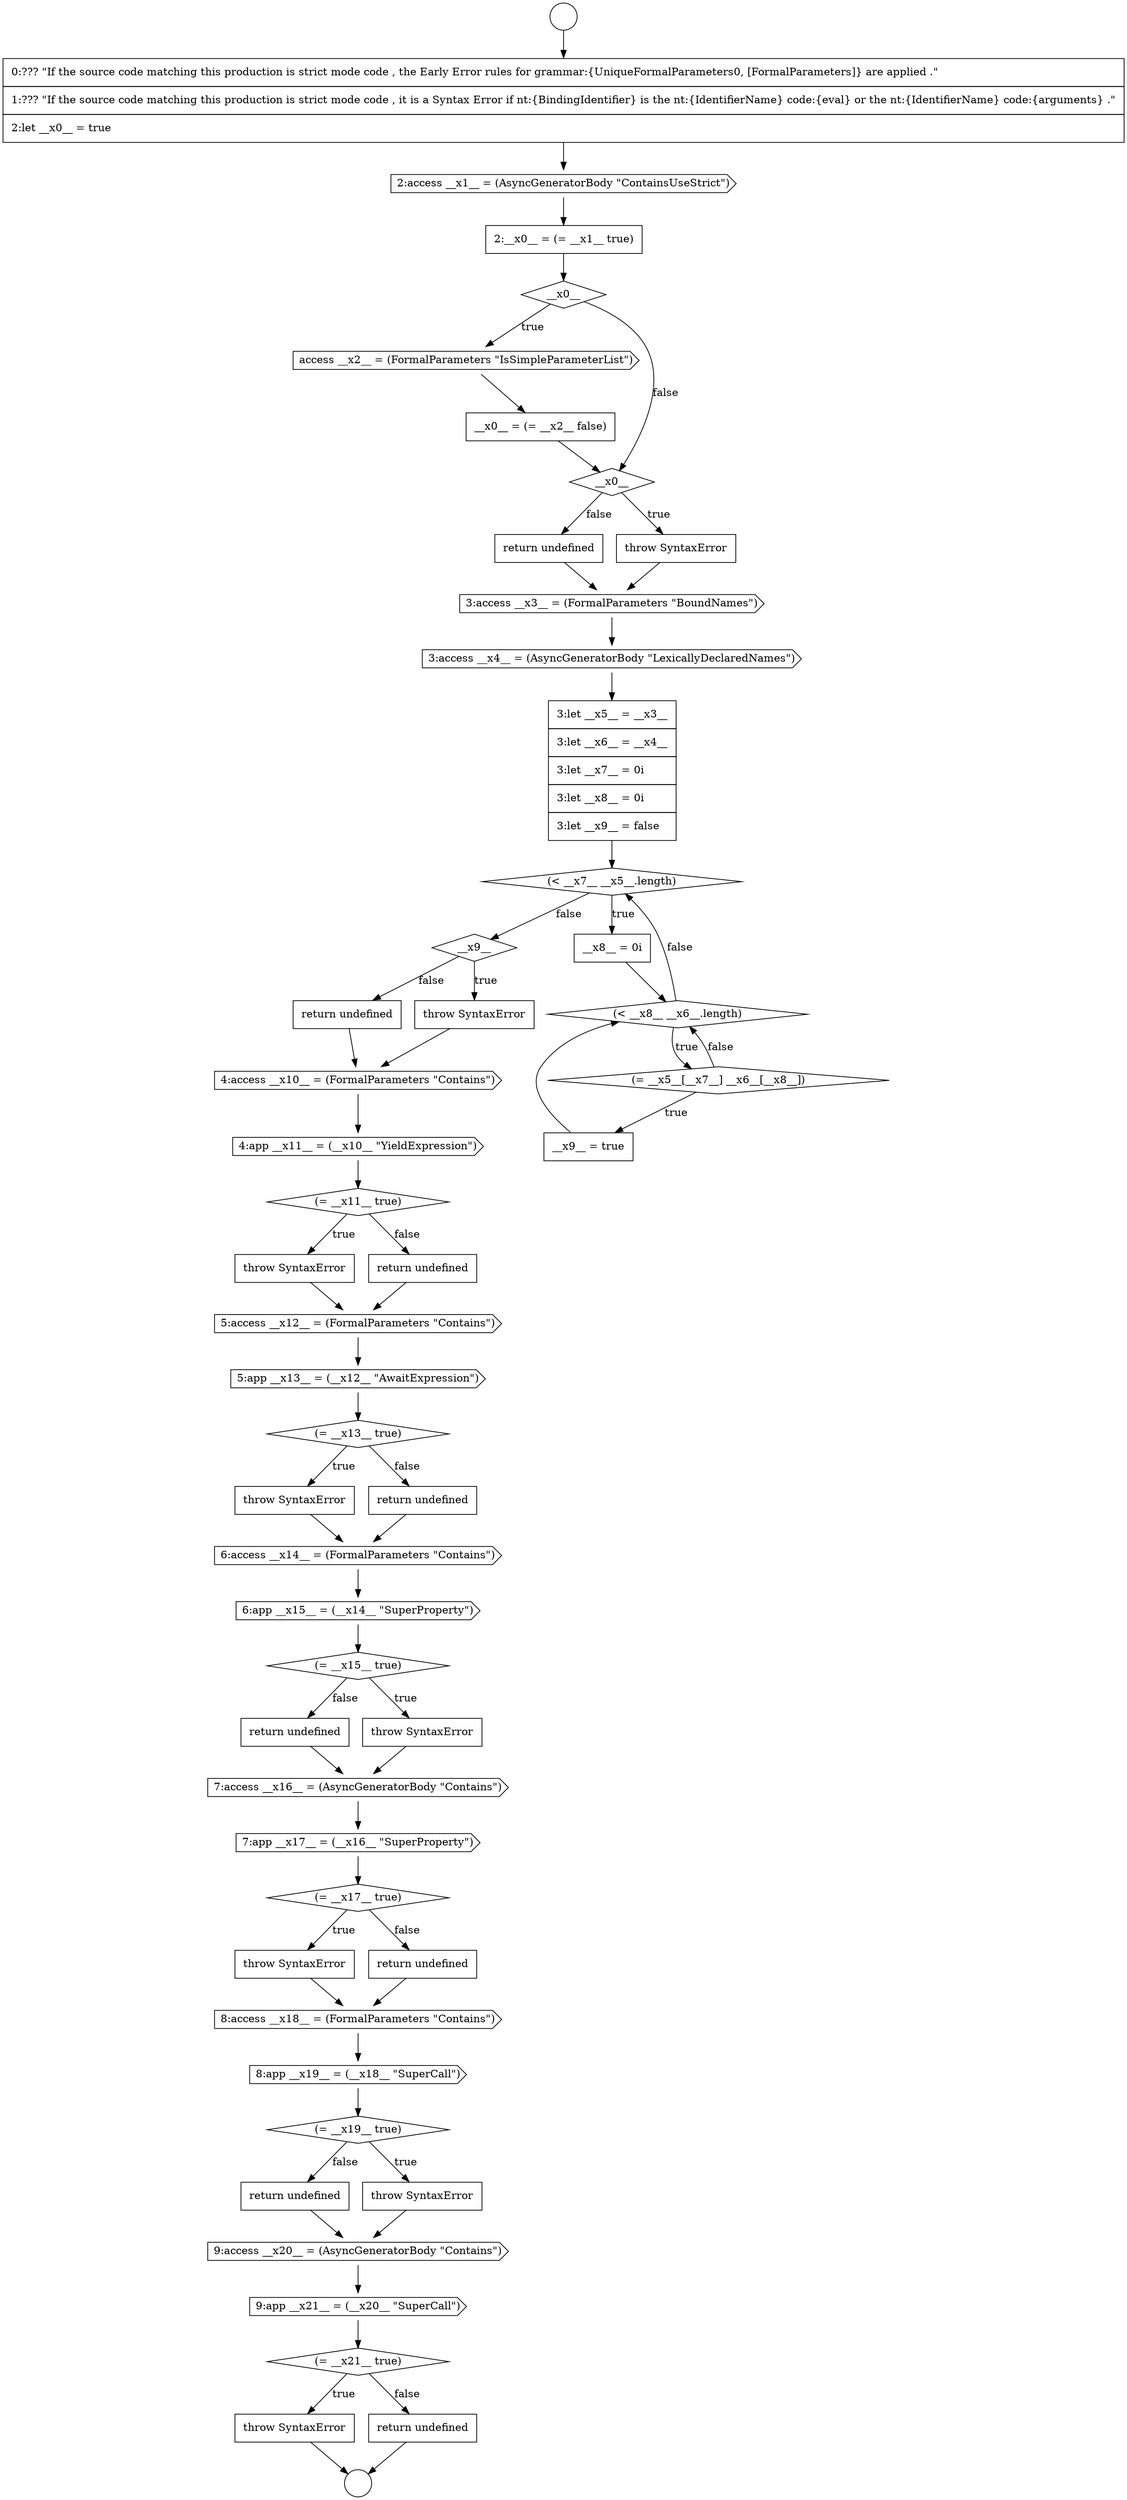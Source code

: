 digraph {
  node19254 [shape=diamond, label=<<font color="black">(&lt; __x7__ __x5__.length)</font>> color="black" fillcolor="white" style=filled]
  node19282 [shape=cds, label=<<font color="black">8:access __x18__ = (FormalParameters &quot;Contains&quot;)</font>> color="black" fillcolor="white" style=filled]
  node19250 [shape=none, margin=0, label=<<font color="black">
    <table border="0" cellborder="1" cellspacing="0" cellpadding="10">
      <tr><td align="left">return undefined</td></tr>
    </table>
  </font>> color="black" fillcolor="white" style=filled]
  node19280 [shape=none, margin=0, label=<<font color="black">
    <table border="0" cellborder="1" cellspacing="0" cellpadding="10">
      <tr><td align="left">throw SyntaxError</td></tr>
    </table>
  </font>> color="black" fillcolor="white" style=filled]
  node19290 [shape=none, margin=0, label=<<font color="black">
    <table border="0" cellborder="1" cellspacing="0" cellpadding="10">
      <tr><td align="left">throw SyntaxError</td></tr>
    </table>
  </font>> color="black" fillcolor="white" style=filled]
  node19273 [shape=cds, label=<<font color="black">6:app __x15__ = (__x14__ &quot;SuperProperty&quot;)</font>> color="black" fillcolor="white" style=filled]
  node19276 [shape=none, margin=0, label=<<font color="black">
    <table border="0" cellborder="1" cellspacing="0" cellpadding="10">
      <tr><td align="left">return undefined</td></tr>
    </table>
  </font>> color="black" fillcolor="white" style=filled]
  node19252 [shape=cds, label=<<font color="black">3:access __x4__ = (AsyncGeneratorBody &quot;LexicallyDeclaredNames&quot;)</font>> color="black" fillcolor="white" style=filled]
  node19259 [shape=diamond, label=<<font color="black">__x9__</font>> color="black" fillcolor="white" style=filled]
  node19274 [shape=diamond, label=<<font color="black">(= __x15__ true)</font>> color="black" fillcolor="white" style=filled]
  node19291 [shape=none, margin=0, label=<<font color="black">
    <table border="0" cellborder="1" cellspacing="0" cellpadding="10">
      <tr><td align="left">return undefined</td></tr>
    </table>
  </font>> color="black" fillcolor="white" style=filled]
  node19242 [shape=none, margin=0, label=<<font color="black">
    <table border="0" cellborder="1" cellspacing="0" cellpadding="10">
      <tr><td align="left">0:??? &quot;If the source code matching this production is strict mode code , the Early Error rules for grammar:{UniqueFormalParameters0, [FormalParameters]} are applied .&quot;</td></tr>
      <tr><td align="left">1:??? &quot;If the source code matching this production is strict mode code , it is a Syntax Error if nt:{BindingIdentifier} is the nt:{IdentifierName} code:{eval} or the nt:{IdentifierName} code:{arguments} .&quot;</td></tr>
      <tr><td align="left">2:let __x0__ = true</td></tr>
    </table>
  </font>> color="black" fillcolor="white" style=filled]
  node19267 [shape=cds, label=<<font color="black">5:access __x12__ = (FormalParameters &quot;Contains&quot;)</font>> color="black" fillcolor="white" style=filled]
  node19246 [shape=cds, label=<<font color="black">access __x2__ = (FormalParameters &quot;IsSimpleParameterList&quot;)</font>> color="black" fillcolor="white" style=filled]
  node19263 [shape=cds, label=<<font color="black">4:app __x11__ = (__x10__ &quot;YieldExpression&quot;)</font>> color="black" fillcolor="white" style=filled]
  node19286 [shape=none, margin=0, label=<<font color="black">
    <table border="0" cellborder="1" cellspacing="0" cellpadding="10">
      <tr><td align="left">return undefined</td></tr>
    </table>
  </font>> color="black" fillcolor="white" style=filled]
  node19255 [shape=none, margin=0, label=<<font color="black">
    <table border="0" cellborder="1" cellspacing="0" cellpadding="10">
      <tr><td align="left">__x8__ = 0i</td></tr>
    </table>
  </font>> color="black" fillcolor="white" style=filled]
  node19258 [shape=none, margin=0, label=<<font color="black">
    <table border="0" cellborder="1" cellspacing="0" cellpadding="10">
      <tr><td align="left">__x9__ = true</td></tr>
    </table>
  </font>> color="black" fillcolor="white" style=filled]
  node19287 [shape=cds, label=<<font color="black">9:access __x20__ = (AsyncGeneratorBody &quot;Contains&quot;)</font>> color="black" fillcolor="white" style=filled]
  node19277 [shape=cds, label=<<font color="black">7:access __x16__ = (AsyncGeneratorBody &quot;Contains&quot;)</font>> color="black" fillcolor="white" style=filled]
  node19241 [shape=circle label=" " color="black" fillcolor="white" style=filled]
  node19251 [shape=cds, label=<<font color="black">3:access __x3__ = (FormalParameters &quot;BoundNames&quot;)</font>> color="black" fillcolor="white" style=filled]
  node19262 [shape=cds, label=<<font color="black">4:access __x10__ = (FormalParameters &quot;Contains&quot;)</font>> color="black" fillcolor="white" style=filled]
  node19245 [shape=diamond, label=<<font color="black">__x0__</font>> color="black" fillcolor="white" style=filled]
  node19283 [shape=cds, label=<<font color="black">8:app __x19__ = (__x18__ &quot;SuperCall&quot;)</font>> color="black" fillcolor="white" style=filled]
  node19270 [shape=none, margin=0, label=<<font color="black">
    <table border="0" cellborder="1" cellspacing="0" cellpadding="10">
      <tr><td align="left">throw SyntaxError</td></tr>
    </table>
  </font>> color="black" fillcolor="white" style=filled]
  node19268 [shape=cds, label=<<font color="black">5:app __x13__ = (__x12__ &quot;AwaitExpression&quot;)</font>> color="black" fillcolor="white" style=filled]
  node19249 [shape=none, margin=0, label=<<font color="black">
    <table border="0" cellborder="1" cellspacing="0" cellpadding="10">
      <tr><td align="left">throw SyntaxError</td></tr>
    </table>
  </font>> color="black" fillcolor="white" style=filled]
  node19264 [shape=diamond, label=<<font color="black">(= __x11__ true)</font>> color="black" fillcolor="white" style=filled]
  node19269 [shape=diamond, label=<<font color="black">(= __x13__ true)</font>> color="black" fillcolor="white" style=filled]
  node19244 [shape=none, margin=0, label=<<font color="black">
    <table border="0" cellborder="1" cellspacing="0" cellpadding="10">
      <tr><td align="left">2:__x0__ = (= __x1__ true)</td></tr>
    </table>
  </font>> color="black" fillcolor="white" style=filled]
  node19256 [shape=diamond, label=<<font color="black">(&lt; __x8__ __x6__.length)</font>> color="black" fillcolor="white" style=filled]
  node19289 [shape=diamond, label=<<font color="black">(= __x21__ true)</font>> color="black" fillcolor="white" style=filled]
  node19271 [shape=none, margin=0, label=<<font color="black">
    <table border="0" cellborder="1" cellspacing="0" cellpadding="10">
      <tr><td align="left">return undefined</td></tr>
    </table>
  </font>> color="black" fillcolor="white" style=filled]
  node19257 [shape=diamond, label=<<font color="black">(= __x5__[__x7__] __x6__[__x8__])</font>> color="black" fillcolor="white" style=filled]
  node19288 [shape=cds, label=<<font color="black">9:app __x21__ = (__x20__ &quot;SuperCall&quot;)</font>> color="black" fillcolor="white" style=filled]
  node19261 [shape=none, margin=0, label=<<font color="black">
    <table border="0" cellborder="1" cellspacing="0" cellpadding="10">
      <tr><td align="left">return undefined</td></tr>
    </table>
  </font>> color="black" fillcolor="white" style=filled]
  node19284 [shape=diamond, label=<<font color="black">(= __x19__ true)</font>> color="black" fillcolor="white" style=filled]
  node19265 [shape=none, margin=0, label=<<font color="black">
    <table border="0" cellborder="1" cellspacing="0" cellpadding="10">
      <tr><td align="left">throw SyntaxError</td></tr>
    </table>
  </font>> color="black" fillcolor="white" style=filled]
  node19248 [shape=diamond, label=<<font color="black">__x0__</font>> color="black" fillcolor="white" style=filled]
  node19243 [shape=cds, label=<<font color="black">2:access __x1__ = (AsyncGeneratorBody &quot;ContainsUseStrict&quot;)</font>> color="black" fillcolor="white" style=filled]
  node19285 [shape=none, margin=0, label=<<font color="black">
    <table border="0" cellborder="1" cellspacing="0" cellpadding="10">
      <tr><td align="left">throw SyntaxError</td></tr>
    </table>
  </font>> color="black" fillcolor="white" style=filled]
  node19275 [shape=none, margin=0, label=<<font color="black">
    <table border="0" cellborder="1" cellspacing="0" cellpadding="10">
      <tr><td align="left">throw SyntaxError</td></tr>
    </table>
  </font>> color="black" fillcolor="white" style=filled]
  node19260 [shape=none, margin=0, label=<<font color="black">
    <table border="0" cellborder="1" cellspacing="0" cellpadding="10">
      <tr><td align="left">throw SyntaxError</td></tr>
    </table>
  </font>> color="black" fillcolor="white" style=filled]
  node19253 [shape=none, margin=0, label=<<font color="black">
    <table border="0" cellborder="1" cellspacing="0" cellpadding="10">
      <tr><td align="left">3:let __x5__ = __x3__</td></tr>
      <tr><td align="left">3:let __x6__ = __x4__</td></tr>
      <tr><td align="left">3:let __x7__ = 0i</td></tr>
      <tr><td align="left">3:let __x8__ = 0i</td></tr>
      <tr><td align="left">3:let __x9__ = false</td></tr>
    </table>
  </font>> color="black" fillcolor="white" style=filled]
  node19240 [shape=circle label=" " color="black" fillcolor="white" style=filled]
  node19278 [shape=cds, label=<<font color="black">7:app __x17__ = (__x16__ &quot;SuperProperty&quot;)</font>> color="black" fillcolor="white" style=filled]
  node19266 [shape=none, margin=0, label=<<font color="black">
    <table border="0" cellborder="1" cellspacing="0" cellpadding="10">
      <tr><td align="left">return undefined</td></tr>
    </table>
  </font>> color="black" fillcolor="white" style=filled]
  node19272 [shape=cds, label=<<font color="black">6:access __x14__ = (FormalParameters &quot;Contains&quot;)</font>> color="black" fillcolor="white" style=filled]
  node19279 [shape=diamond, label=<<font color="black">(= __x17__ true)</font>> color="black" fillcolor="white" style=filled]
  node19281 [shape=none, margin=0, label=<<font color="black">
    <table border="0" cellborder="1" cellspacing="0" cellpadding="10">
      <tr><td align="left">return undefined</td></tr>
    </table>
  </font>> color="black" fillcolor="white" style=filled]
  node19247 [shape=none, margin=0, label=<<font color="black">
    <table border="0" cellborder="1" cellspacing="0" cellpadding="10">
      <tr><td align="left">__x0__ = (= __x2__ false)</td></tr>
    </table>
  </font>> color="black" fillcolor="white" style=filled]
  node19252 -> node19253 [ color="black"]
  node19249 -> node19251 [ color="black"]
  node19289 -> node19290 [label=<<font color="black">true</font>> color="black"]
  node19289 -> node19291 [label=<<font color="black">false</font>> color="black"]
  node19283 -> node19284 [ color="black"]
  node19246 -> node19247 [ color="black"]
  node19272 -> node19273 [ color="black"]
  node19285 -> node19287 [ color="black"]
  node19277 -> node19278 [ color="black"]
  node19269 -> node19270 [label=<<font color="black">true</font>> color="black"]
  node19269 -> node19271 [label=<<font color="black">false</font>> color="black"]
  node19281 -> node19282 [ color="black"]
  node19257 -> node19258 [label=<<font color="black">true</font>> color="black"]
  node19257 -> node19256 [label=<<font color="black">false</font>> color="black"]
  node19268 -> node19269 [ color="black"]
  node19253 -> node19254 [ color="black"]
  node19259 -> node19260 [label=<<font color="black">true</font>> color="black"]
  node19259 -> node19261 [label=<<font color="black">false</font>> color="black"]
  node19291 -> node19241 [ color="black"]
  node19248 -> node19249 [label=<<font color="black">true</font>> color="black"]
  node19248 -> node19250 [label=<<font color="black">false</font>> color="black"]
  node19287 -> node19288 [ color="black"]
  node19288 -> node19289 [ color="black"]
  node19242 -> node19243 [ color="black"]
  node19261 -> node19262 [ color="black"]
  node19263 -> node19264 [ color="black"]
  node19260 -> node19262 [ color="black"]
  node19267 -> node19268 [ color="black"]
  node19254 -> node19255 [label=<<font color="black">true</font>> color="black"]
  node19254 -> node19259 [label=<<font color="black">false</font>> color="black"]
  node19274 -> node19275 [label=<<font color="black">true</font>> color="black"]
  node19274 -> node19276 [label=<<font color="black">false</font>> color="black"]
  node19243 -> node19244 [ color="black"]
  node19275 -> node19277 [ color="black"]
  node19280 -> node19282 [ color="black"]
  node19251 -> node19252 [ color="black"]
  node19273 -> node19274 [ color="black"]
  node19265 -> node19267 [ color="black"]
  node19245 -> node19246 [label=<<font color="black">true</font>> color="black"]
  node19245 -> node19248 [label=<<font color="black">false</font>> color="black"]
  node19270 -> node19272 [ color="black"]
  node19250 -> node19251 [ color="black"]
  node19279 -> node19280 [label=<<font color="black">true</font>> color="black"]
  node19279 -> node19281 [label=<<font color="black">false</font>> color="black"]
  node19282 -> node19283 [ color="black"]
  node19266 -> node19267 [ color="black"]
  node19290 -> node19241 [ color="black"]
  node19271 -> node19272 [ color="black"]
  node19276 -> node19277 [ color="black"]
  node19258 -> node19256 [ color="black"]
  node19240 -> node19242 [ color="black"]
  node19255 -> node19256 [ color="black"]
  node19286 -> node19287 [ color="black"]
  node19262 -> node19263 [ color="black"]
  node19284 -> node19285 [label=<<font color="black">true</font>> color="black"]
  node19284 -> node19286 [label=<<font color="black">false</font>> color="black"]
  node19247 -> node19248 [ color="black"]
  node19264 -> node19265 [label=<<font color="black">true</font>> color="black"]
  node19264 -> node19266 [label=<<font color="black">false</font>> color="black"]
  node19244 -> node19245 [ color="black"]
  node19256 -> node19257 [label=<<font color="black">true</font>> color="black"]
  node19256 -> node19254 [label=<<font color="black">false</font>> color="black"]
  node19278 -> node19279 [ color="black"]
}
